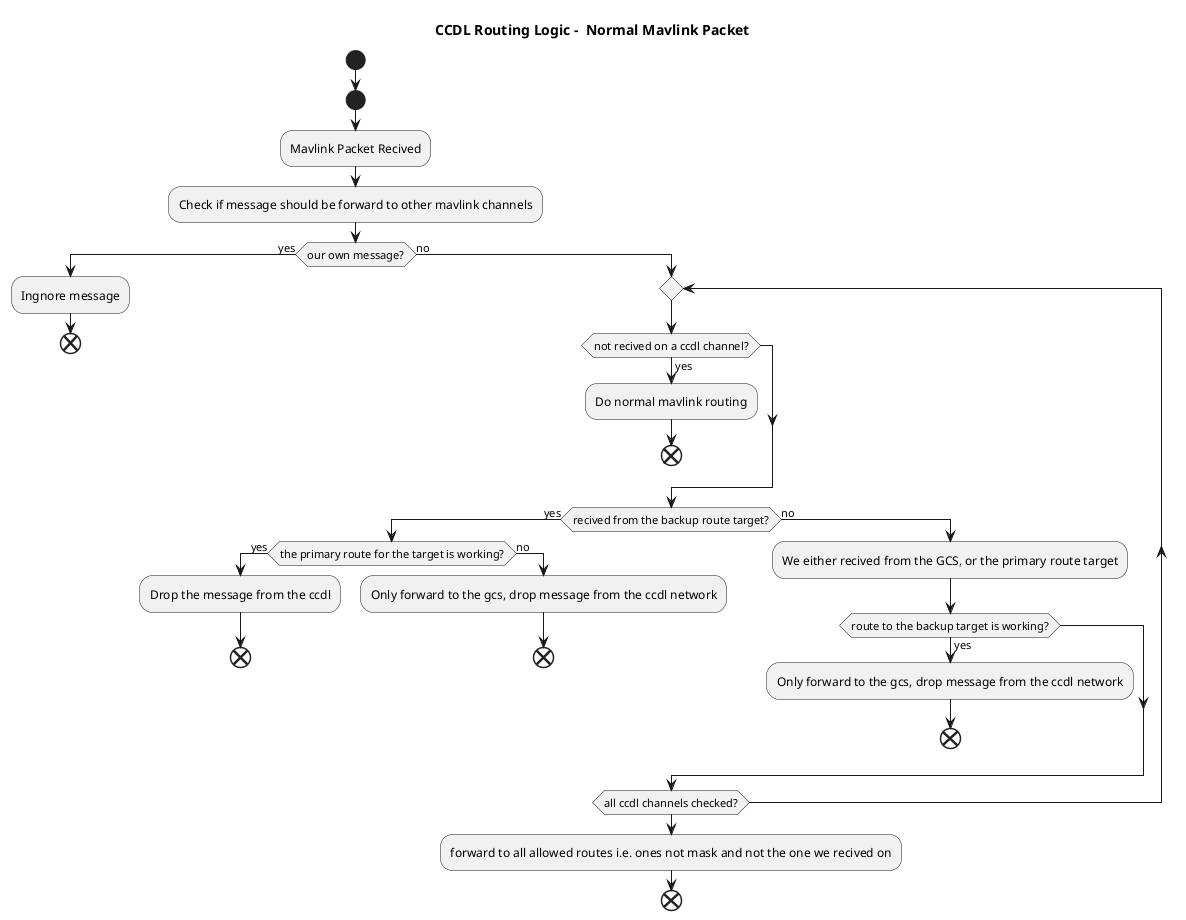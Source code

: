 @startuml ccdl_routing_normal_packet

title "CCDL Routing Logic -  Normal Mavlink Packet"

start
start
:Mavlink Packet Recived;
:Check if message should be forward to other mavlink channels;
if (our own message?) then (yes)
    :Ingnore message;
    end
else (no)
    repeat
        if (not recived on a ccdl channel?) then (yes)
            :Do normal mavlink routing;
            end
        endif
        if (recived from the backup route target?) then (yes)
            if (the primary route for the target is working?) then (yes)
                :Drop the message from the ccdl;
                end
            else (no)
                :Only forward to the gcs, drop message from the ccdl network;
                end
            endif
        else (no)
            :We either recived from the GCS, or the primary route target;
            if (route to the backup target is working?) then (yes)
                :Only forward to the gcs, drop message from the ccdl network;
                end
            endif
        endif
    repeat while (all ccdl channels checked?)
    :forward to all allowed routes i.e. ones not mask and not the one we recived on;
end

@enduml